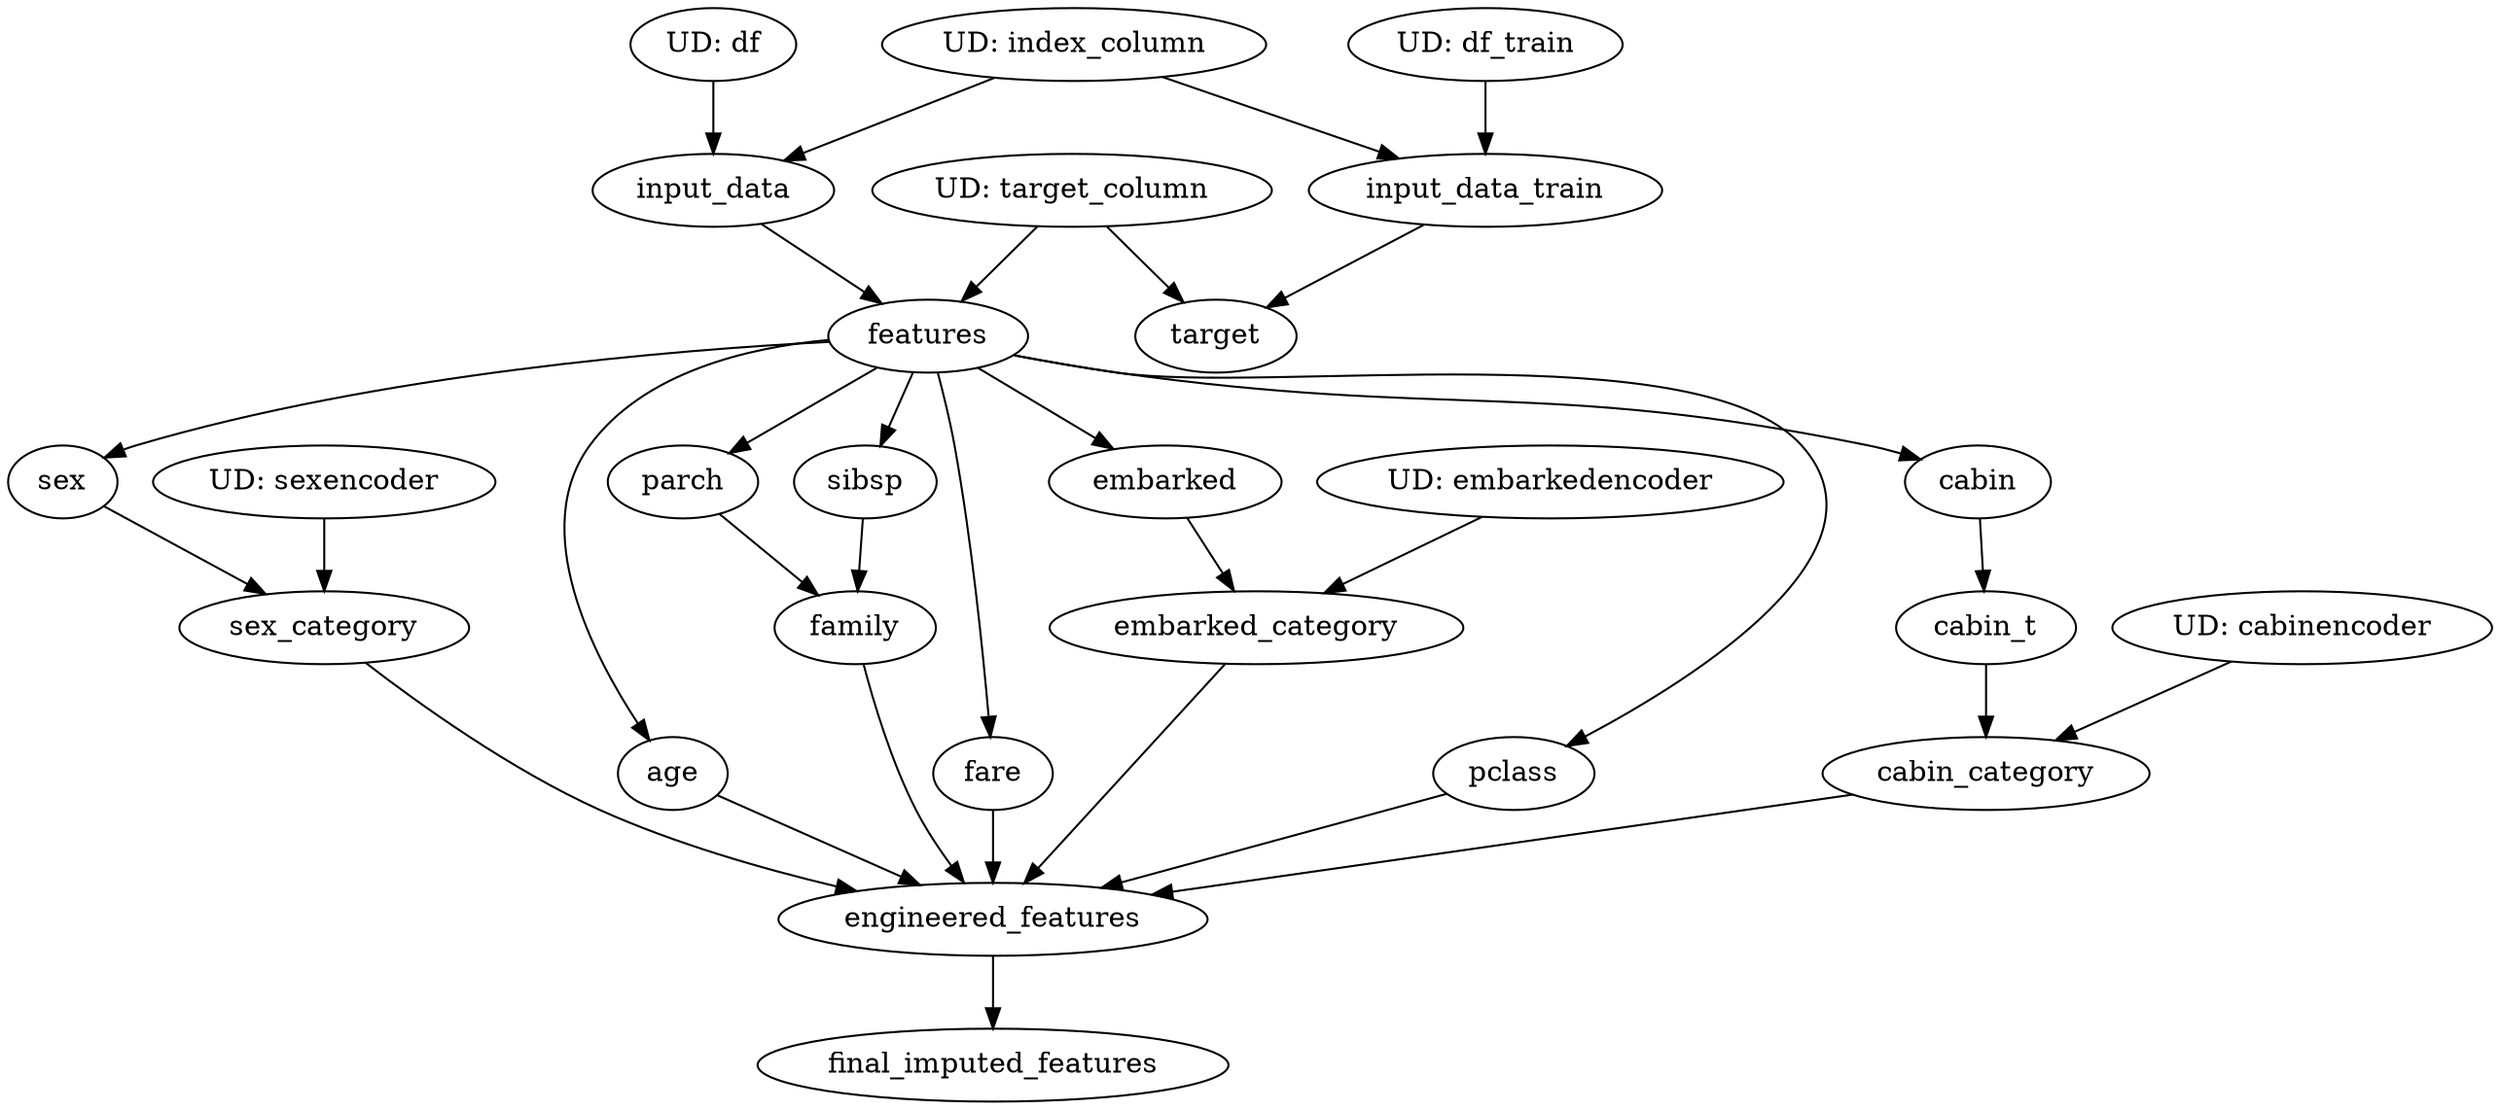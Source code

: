 // Dependency Graph
digraph {
	input_data_train [label=input_data_train]
	sexencoder [label=sexencoder]
	embarkedencoder [label=embarkedencoder]
	input_data [label=input_data]
	cabin_category [label=cabin_category]
	sex [label=sex]
	age [label=age]
	final_imputed_features [label=final_imputed_features]
	sex_category [label=sex_category]
	parch [label=parch]
	target_column [label=target_column]
	fare [label=fare]
	sibsp [label=sibsp]
	engineered_features [label=engineered_features]
	target [label=target]
	cabin_t [label=cabin_t]
	df_train [label=df_train]
	df [label=df]
	embarked [label=embarked]
	family [label=family]
	pclass [label=pclass]
	index_column [label=index_column]
	features [label=features]
	cabinencoder [label=cabinencoder]
	cabin [label=cabin]
	embarked_category [label=embarked_category]
	sexencoder [label="UD: sexencoder"]
	embarkedencoder [label="UD: embarkedencoder"]
	df_train [label="UD: df_train"]
	df [label="UD: df"]
	index_column [label="UD: index_column"]
	target_column [label="UD: target_column"]
	cabinencoder [label="UD: cabinencoder"]
	df_train -> input_data_train
	index_column -> input_data_train
	df -> input_data
	index_column -> input_data
	cabin_t -> cabin_category
	cabinencoder -> cabin_category
	features -> sex
	features -> age
	engineered_features -> final_imputed_features
	sex -> sex_category
	sexencoder -> sex_category
	features -> parch
	features -> fare
	features -> sibsp
	pclass -> engineered_features
	age -> engineered_features
	fare -> engineered_features
	cabin_category -> engineered_features
	sex_category -> engineered_features
	embarked_category -> engineered_features
	family -> engineered_features
	input_data_train -> target
	target_column -> target
	cabin -> cabin_t
	features -> embarked
	sibsp -> family
	parch -> family
	features -> pclass
	input_data -> features
	target_column -> features
	features -> cabin
	embarked -> embarked_category
	embarkedencoder -> embarked_category
}
